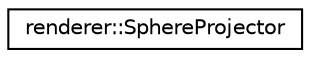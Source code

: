 digraph "Graphical Class Hierarchy"
{
 // LATEX_PDF_SIZE
  edge [fontname="Helvetica",fontsize="10",labelfontname="Helvetica",labelfontsize="10"];
  node [fontname="Helvetica",fontsize="10",shape=record];
  rankdir="LR";
  Node0 [label="renderer::SphereProjector",height=0.2,width=0.4,color="black", fillcolor="white", style="filled",URL="$classrenderer_1_1SphereProjector.html",tooltip=" "];
}
